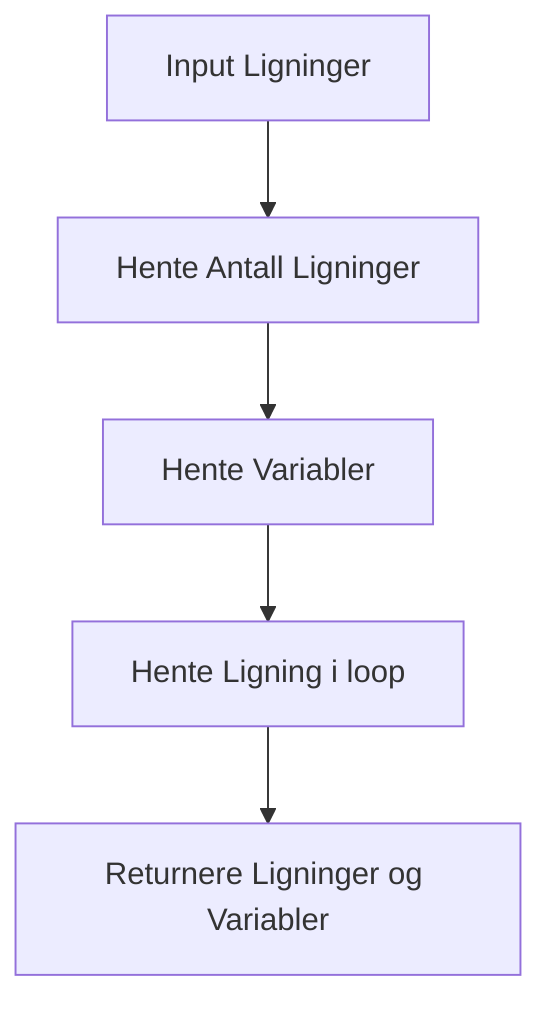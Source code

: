 graph TD
    A[Input Ligninger] --> B[Hente Antall Ligninger]
    B --> C[Hente Variabler]
    C --> D[Hente Ligning i loop]
    D --> E[Returnere Ligninger og Variabler]
